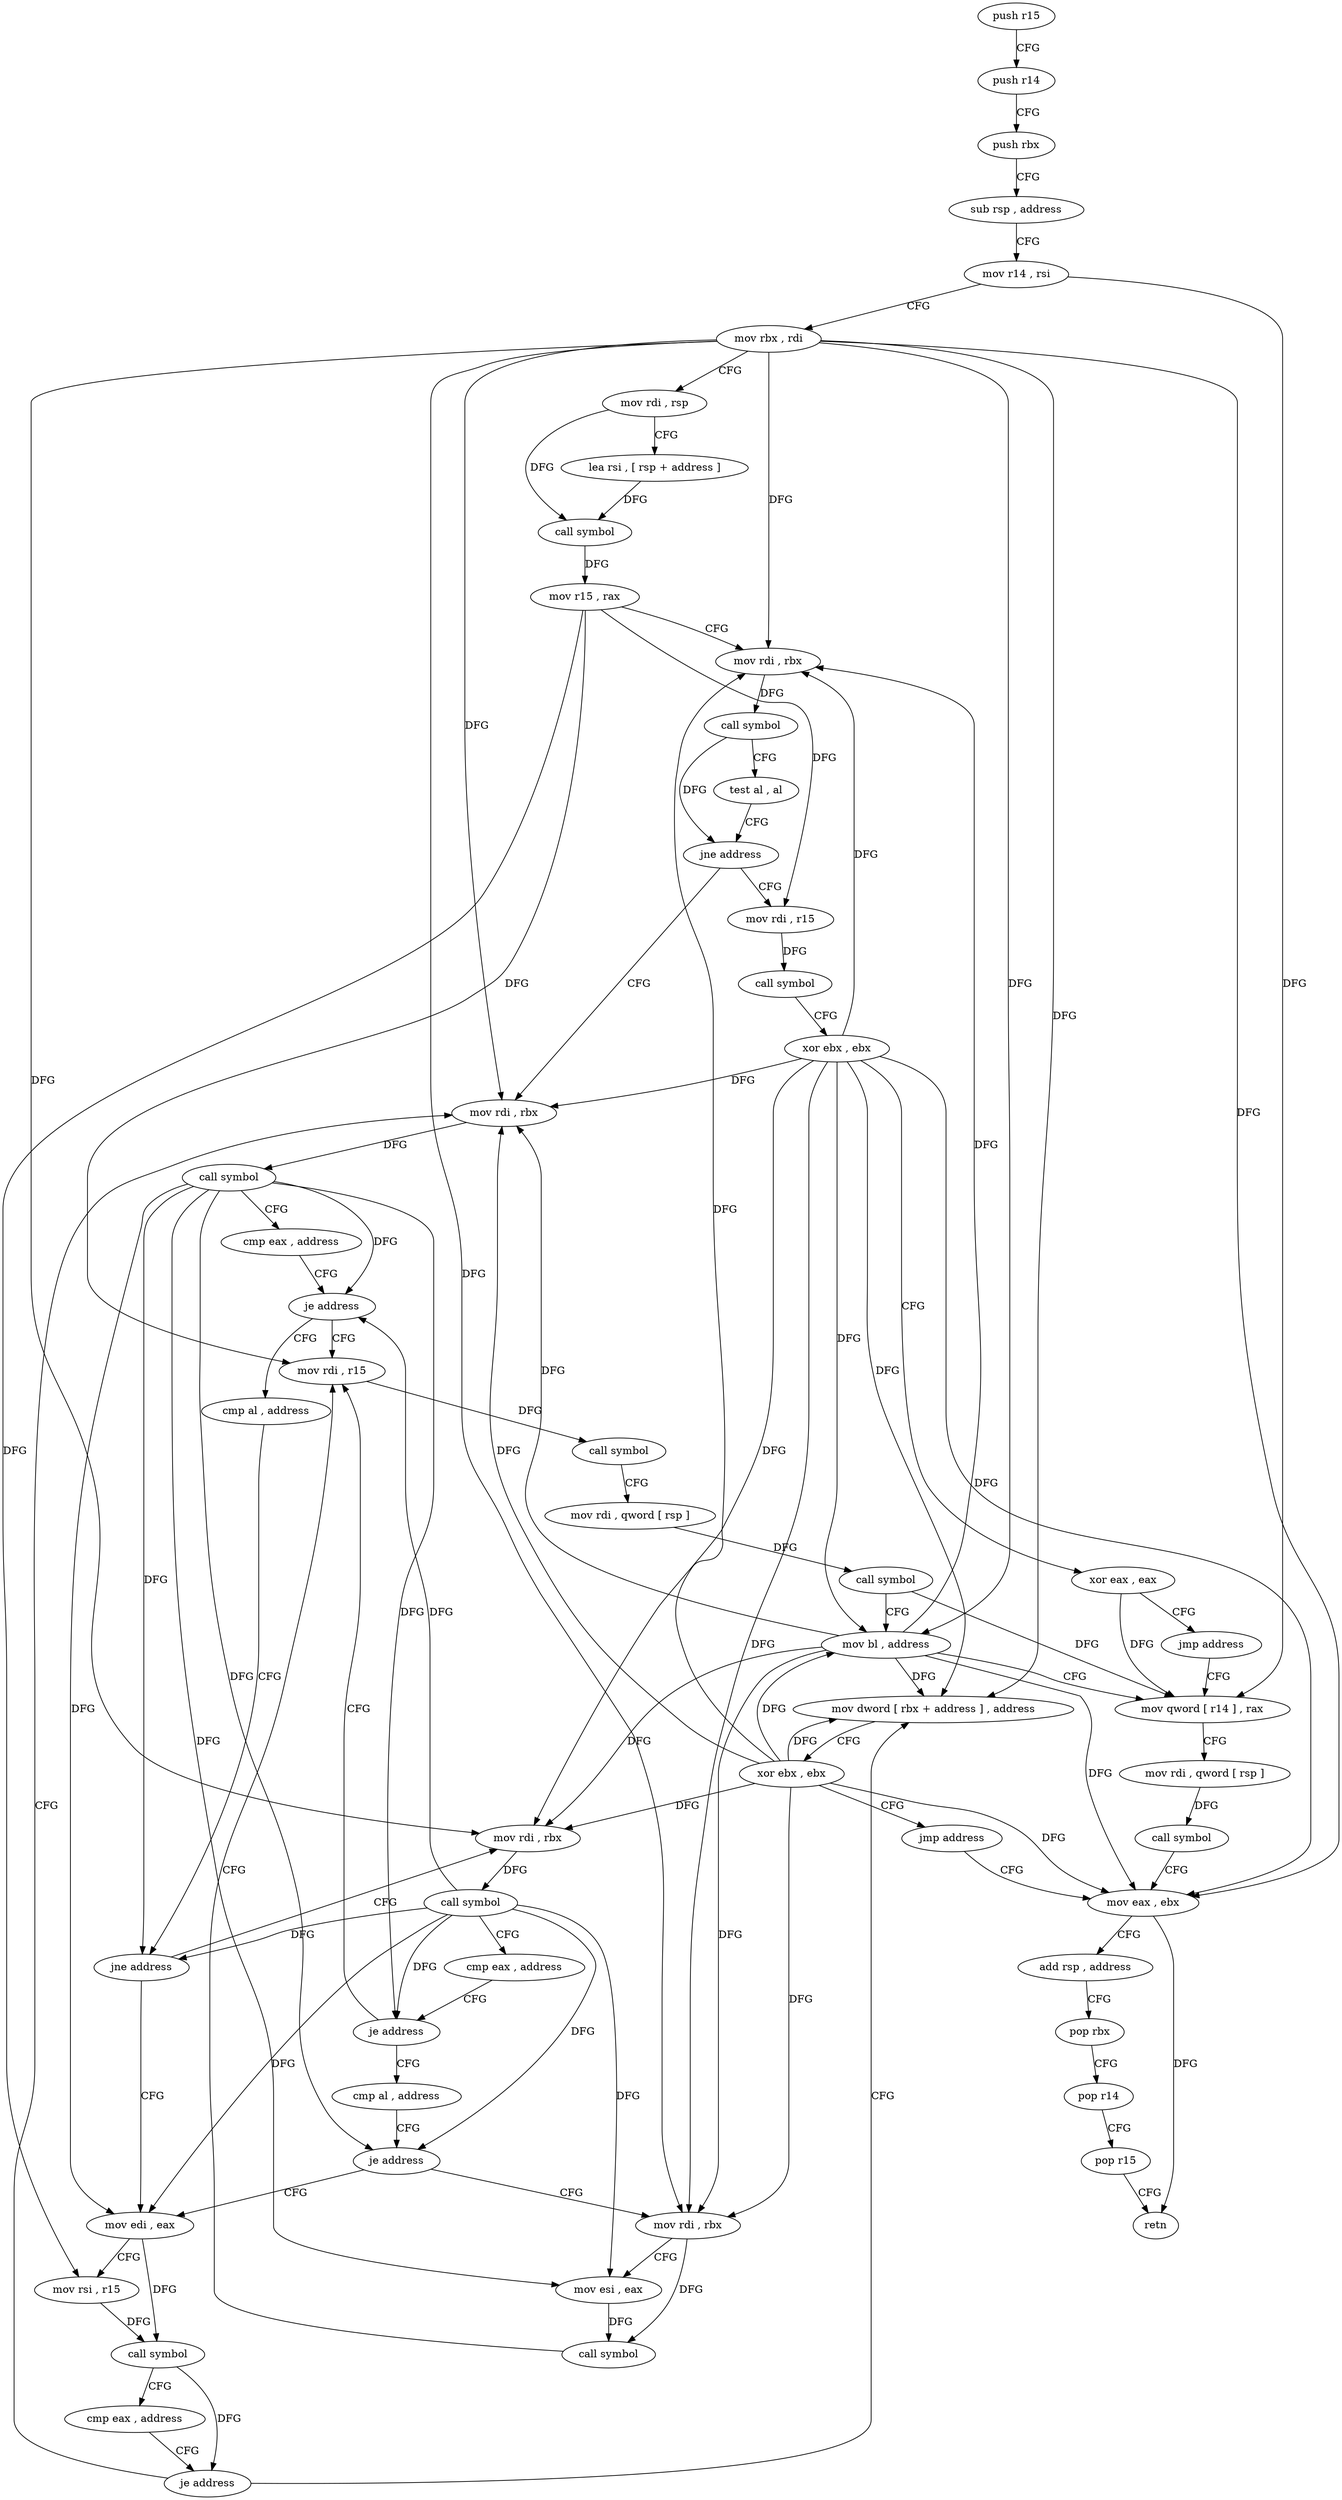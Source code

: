digraph "func" {
"102096" [label = "push r15" ]
"102098" [label = "push r14" ]
"102100" [label = "push rbx" ]
"102101" [label = "sub rsp , address" ]
"102105" [label = "mov r14 , rsi" ]
"102108" [label = "mov rbx , rdi" ]
"102111" [label = "mov rdi , rsp" ]
"102114" [label = "lea rsi , [ rsp + address ]" ]
"102119" [label = "call symbol" ]
"102124" [label = "mov r15 , rax" ]
"102127" [label = "mov rdi , rbx" ]
"102130" [label = "call symbol" ]
"102135" [label = "test al , al" ]
"102137" [label = "jne address" ]
"102175" [label = "mov rdi , rbx" ]
"102139" [label = "mov rdi , r15" ]
"102178" [label = "call symbol" ]
"102183" [label = "cmp eax , address" ]
"102186" [label = "je address" ]
"102219" [label = "mov rdi , r15" ]
"102188" [label = "cmp al , address" ]
"102142" [label = "call symbol" ]
"102147" [label = "xor ebx , ebx" ]
"102149" [label = "xor eax , eax" ]
"102151" [label = "jmp address" ]
"102238" [label = "mov qword [ r14 ] , rax" ]
"102222" [label = "call symbol" ]
"102227" [label = "mov rdi , qword [ rsp ]" ]
"102231" [label = "call symbol" ]
"102236" [label = "mov bl , address" ]
"102190" [label = "jne address" ]
"102160" [label = "mov edi , eax" ]
"102192" [label = "mov rdi , rbx" ]
"102241" [label = "mov rdi , qword [ rsp ]" ]
"102245" [label = "call symbol" ]
"102250" [label = "mov eax , ebx" ]
"102162" [label = "mov rsi , r15" ]
"102165" [label = "call symbol" ]
"102170" [label = "cmp eax , address" ]
"102173" [label = "je address" ]
"102262" [label = "mov dword [ rbx + address ] , address" ]
"102195" [label = "call symbol" ]
"102200" [label = "cmp eax , address" ]
"102203" [label = "je address" ]
"102205" [label = "cmp al , address" ]
"102269" [label = "xor ebx , ebx" ]
"102271" [label = "jmp address" ]
"102207" [label = "je address" ]
"102209" [label = "mov rdi , rbx" ]
"102252" [label = "add rsp , address" ]
"102256" [label = "pop rbx" ]
"102257" [label = "pop r14" ]
"102259" [label = "pop r15" ]
"102261" [label = "retn" ]
"102212" [label = "mov esi , eax" ]
"102214" [label = "call symbol" ]
"102096" -> "102098" [ label = "CFG" ]
"102098" -> "102100" [ label = "CFG" ]
"102100" -> "102101" [ label = "CFG" ]
"102101" -> "102105" [ label = "CFG" ]
"102105" -> "102108" [ label = "CFG" ]
"102105" -> "102238" [ label = "DFG" ]
"102108" -> "102111" [ label = "CFG" ]
"102108" -> "102127" [ label = "DFG" ]
"102108" -> "102175" [ label = "DFG" ]
"102108" -> "102236" [ label = "DFG" ]
"102108" -> "102192" [ label = "DFG" ]
"102108" -> "102250" [ label = "DFG" ]
"102108" -> "102262" [ label = "DFG" ]
"102108" -> "102209" [ label = "DFG" ]
"102111" -> "102114" [ label = "CFG" ]
"102111" -> "102119" [ label = "DFG" ]
"102114" -> "102119" [ label = "DFG" ]
"102119" -> "102124" [ label = "DFG" ]
"102124" -> "102127" [ label = "CFG" ]
"102124" -> "102139" [ label = "DFG" ]
"102124" -> "102219" [ label = "DFG" ]
"102124" -> "102162" [ label = "DFG" ]
"102127" -> "102130" [ label = "DFG" ]
"102130" -> "102135" [ label = "CFG" ]
"102130" -> "102137" [ label = "DFG" ]
"102135" -> "102137" [ label = "CFG" ]
"102137" -> "102175" [ label = "CFG" ]
"102137" -> "102139" [ label = "CFG" ]
"102175" -> "102178" [ label = "DFG" ]
"102139" -> "102142" [ label = "DFG" ]
"102178" -> "102183" [ label = "CFG" ]
"102178" -> "102186" [ label = "DFG" ]
"102178" -> "102190" [ label = "DFG" ]
"102178" -> "102160" [ label = "DFG" ]
"102178" -> "102203" [ label = "DFG" ]
"102178" -> "102207" [ label = "DFG" ]
"102178" -> "102212" [ label = "DFG" ]
"102183" -> "102186" [ label = "CFG" ]
"102186" -> "102219" [ label = "CFG" ]
"102186" -> "102188" [ label = "CFG" ]
"102219" -> "102222" [ label = "DFG" ]
"102188" -> "102190" [ label = "CFG" ]
"102142" -> "102147" [ label = "CFG" ]
"102147" -> "102149" [ label = "CFG" ]
"102147" -> "102127" [ label = "DFG" ]
"102147" -> "102175" [ label = "DFG" ]
"102147" -> "102236" [ label = "DFG" ]
"102147" -> "102192" [ label = "DFG" ]
"102147" -> "102250" [ label = "DFG" ]
"102147" -> "102262" [ label = "DFG" ]
"102147" -> "102209" [ label = "DFG" ]
"102149" -> "102151" [ label = "CFG" ]
"102149" -> "102238" [ label = "DFG" ]
"102151" -> "102238" [ label = "CFG" ]
"102238" -> "102241" [ label = "CFG" ]
"102222" -> "102227" [ label = "CFG" ]
"102227" -> "102231" [ label = "DFG" ]
"102231" -> "102236" [ label = "CFG" ]
"102231" -> "102238" [ label = "DFG" ]
"102236" -> "102238" [ label = "CFG" ]
"102236" -> "102127" [ label = "DFG" ]
"102236" -> "102175" [ label = "DFG" ]
"102236" -> "102192" [ label = "DFG" ]
"102236" -> "102250" [ label = "DFG" ]
"102236" -> "102262" [ label = "DFG" ]
"102236" -> "102209" [ label = "DFG" ]
"102190" -> "102160" [ label = "CFG" ]
"102190" -> "102192" [ label = "CFG" ]
"102160" -> "102162" [ label = "CFG" ]
"102160" -> "102165" [ label = "DFG" ]
"102192" -> "102195" [ label = "DFG" ]
"102241" -> "102245" [ label = "DFG" ]
"102245" -> "102250" [ label = "CFG" ]
"102250" -> "102252" [ label = "CFG" ]
"102250" -> "102261" [ label = "DFG" ]
"102162" -> "102165" [ label = "DFG" ]
"102165" -> "102170" [ label = "CFG" ]
"102165" -> "102173" [ label = "DFG" ]
"102170" -> "102173" [ label = "CFG" ]
"102173" -> "102262" [ label = "CFG" ]
"102173" -> "102175" [ label = "CFG" ]
"102262" -> "102269" [ label = "CFG" ]
"102195" -> "102200" [ label = "CFG" ]
"102195" -> "102186" [ label = "DFG" ]
"102195" -> "102190" [ label = "DFG" ]
"102195" -> "102160" [ label = "DFG" ]
"102195" -> "102203" [ label = "DFG" ]
"102195" -> "102207" [ label = "DFG" ]
"102195" -> "102212" [ label = "DFG" ]
"102200" -> "102203" [ label = "CFG" ]
"102203" -> "102219" [ label = "CFG" ]
"102203" -> "102205" [ label = "CFG" ]
"102205" -> "102207" [ label = "CFG" ]
"102269" -> "102271" [ label = "CFG" ]
"102269" -> "102127" [ label = "DFG" ]
"102269" -> "102175" [ label = "DFG" ]
"102269" -> "102236" [ label = "DFG" ]
"102269" -> "102192" [ label = "DFG" ]
"102269" -> "102250" [ label = "DFG" ]
"102269" -> "102262" [ label = "DFG" ]
"102269" -> "102209" [ label = "DFG" ]
"102271" -> "102250" [ label = "CFG" ]
"102207" -> "102160" [ label = "CFG" ]
"102207" -> "102209" [ label = "CFG" ]
"102209" -> "102212" [ label = "CFG" ]
"102209" -> "102214" [ label = "DFG" ]
"102252" -> "102256" [ label = "CFG" ]
"102256" -> "102257" [ label = "CFG" ]
"102257" -> "102259" [ label = "CFG" ]
"102259" -> "102261" [ label = "CFG" ]
"102212" -> "102214" [ label = "DFG" ]
"102214" -> "102219" [ label = "CFG" ]
}

